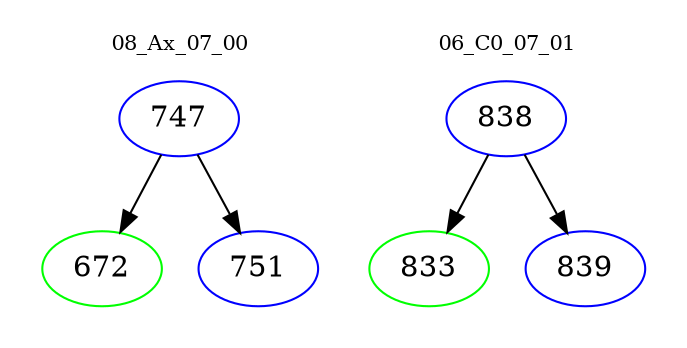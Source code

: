 digraph{
subgraph cluster_0 {
color = white
label = "08_Ax_07_00";
fontsize=10;
T0_747 [label="747", color="blue"]
T0_747 -> T0_672 [color="black"]
T0_672 [label="672", color="green"]
T0_747 -> T0_751 [color="black"]
T0_751 [label="751", color="blue"]
}
subgraph cluster_1 {
color = white
label = "06_C0_07_01";
fontsize=10;
T1_838 [label="838", color="blue"]
T1_838 -> T1_833 [color="black"]
T1_833 [label="833", color="green"]
T1_838 -> T1_839 [color="black"]
T1_839 [label="839", color="blue"]
}
}
